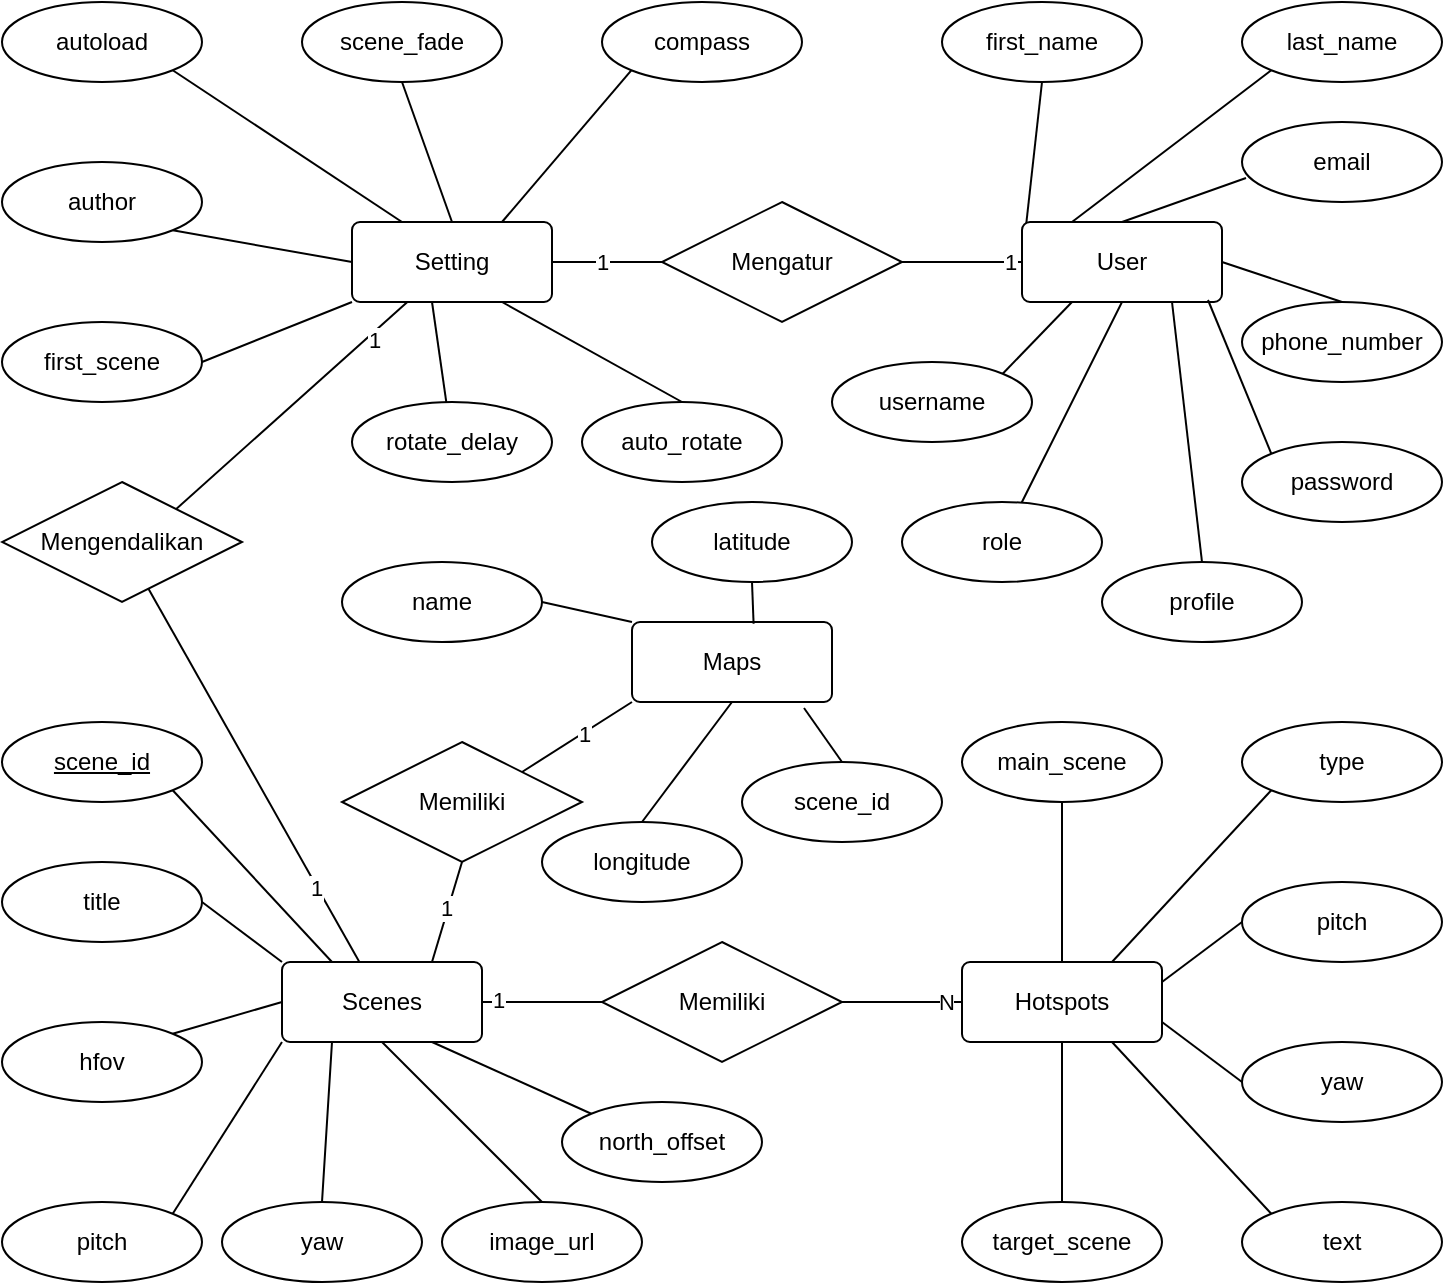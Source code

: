 <mxfile version="22.1.18" type="github">
  <diagram name="Halaman-1" id="aV43cFsy3dRGnyZu7lk1">
    <mxGraphModel dx="1434" dy="790" grid="1" gridSize="10" guides="1" tooltips="1" connect="1" arrows="1" fold="1" page="1" pageScale="1" pageWidth="1169" pageHeight="1654" math="0" shadow="0">
      <root>
        <mxCell id="0" />
        <mxCell id="1" parent="0" />
        <mxCell id="fJpoerimEinUPG6WYBYx-1" style="rounded=0;orthogonalLoop=1;jettySize=auto;html=1;entryX=0.718;entryY=0.239;entryDx=0;entryDy=0;endArrow=none;endFill=0;entryPerimeter=0;" edge="1" parent="1" source="fJpoerimEinUPG6WYBYx-9" target="fJpoerimEinUPG6WYBYx-41">
          <mxGeometry relative="1" as="geometry">
            <mxPoint x="265" y="200" as="targetPoint" />
          </mxGeometry>
        </mxCell>
        <mxCell id="fJpoerimEinUPG6WYBYx-2" value="1" style="edgeLabel;html=1;align=center;verticalAlign=middle;resizable=0;points=[];" vertex="1" connectable="0" parent="fJpoerimEinUPG6WYBYx-1">
          <mxGeometry x="-0.655" y="-1" relative="1" as="geometry">
            <mxPoint x="4" y="1" as="offset" />
          </mxGeometry>
        </mxCell>
        <mxCell id="fJpoerimEinUPG6WYBYx-3" style="rounded=0;orthogonalLoop=1;jettySize=auto;html=1;exitX=0.75;exitY=1;exitDx=0;exitDy=0;entryX=0.5;entryY=0;entryDx=0;entryDy=0;endArrow=none;endFill=0;" edge="1" parent="1" source="fJpoerimEinUPG6WYBYx-9" target="fJpoerimEinUPG6WYBYx-51">
          <mxGeometry relative="1" as="geometry" />
        </mxCell>
        <mxCell id="fJpoerimEinUPG6WYBYx-4" style="rounded=0;orthogonalLoop=1;jettySize=auto;html=1;exitX=0.25;exitY=0;exitDx=0;exitDy=0;entryX=1;entryY=1;entryDx=0;entryDy=0;endArrow=none;endFill=0;" edge="1" parent="1" source="fJpoerimEinUPG6WYBYx-9" target="fJpoerimEinUPG6WYBYx-48">
          <mxGeometry relative="1" as="geometry" />
        </mxCell>
        <mxCell id="fJpoerimEinUPG6WYBYx-5" style="rounded=0;orthogonalLoop=1;jettySize=auto;html=1;exitX=0.75;exitY=0;exitDx=0;exitDy=0;entryX=0;entryY=1;entryDx=0;entryDy=0;endArrow=none;endFill=0;" edge="1" parent="1" source="fJpoerimEinUPG6WYBYx-9" target="fJpoerimEinUPG6WYBYx-50">
          <mxGeometry relative="1" as="geometry" />
        </mxCell>
        <mxCell id="fJpoerimEinUPG6WYBYx-6" style="rounded=0;orthogonalLoop=1;jettySize=auto;html=1;exitX=0.5;exitY=0;exitDx=0;exitDy=0;entryX=0.5;entryY=1;entryDx=0;entryDy=0;endArrow=none;endFill=0;" edge="1" parent="1" source="fJpoerimEinUPG6WYBYx-9" target="fJpoerimEinUPG6WYBYx-49">
          <mxGeometry relative="1" as="geometry" />
        </mxCell>
        <mxCell id="fJpoerimEinUPG6WYBYx-7" style="rounded=0;orthogonalLoop=1;jettySize=auto;html=1;exitX=0;exitY=0.5;exitDx=0;exitDy=0;entryX=1;entryY=1;entryDx=0;entryDy=0;endArrow=none;endFill=0;" edge="1" parent="1" source="fJpoerimEinUPG6WYBYx-9" target="fJpoerimEinUPG6WYBYx-34">
          <mxGeometry relative="1" as="geometry" />
        </mxCell>
        <mxCell id="fJpoerimEinUPG6WYBYx-8" style="rounded=0;orthogonalLoop=1;jettySize=auto;html=1;exitX=0;exitY=1;exitDx=0;exitDy=0;entryX=1;entryY=0.5;entryDx=0;entryDy=0;endArrow=none;endFill=0;" edge="1" parent="1" source="fJpoerimEinUPG6WYBYx-9" target="fJpoerimEinUPG6WYBYx-33">
          <mxGeometry relative="1" as="geometry" />
        </mxCell>
        <mxCell id="fJpoerimEinUPG6WYBYx-9" value="Setting" style="rounded=1;arcSize=10;whiteSpace=wrap;html=1;align=center;" vertex="1" parent="1">
          <mxGeometry x="335" y="150" width="100" height="40" as="geometry" />
        </mxCell>
        <mxCell id="fJpoerimEinUPG6WYBYx-10" style="edgeStyle=orthogonalEdgeStyle;rounded=0;orthogonalLoop=1;jettySize=auto;html=1;exitX=1;exitY=0.5;exitDx=0;exitDy=0;entryX=0;entryY=0.5;entryDx=0;entryDy=0;endArrow=none;endFill=0;" edge="1" parent="1" source="fJpoerimEinUPG6WYBYx-18" target="fJpoerimEinUPG6WYBYx-28">
          <mxGeometry relative="1" as="geometry" />
        </mxCell>
        <mxCell id="fJpoerimEinUPG6WYBYx-11" value="1" style="edgeLabel;html=1;align=center;verticalAlign=middle;resizable=0;points=[];" vertex="1" connectable="0" parent="fJpoerimEinUPG6WYBYx-10">
          <mxGeometry x="-0.747" y="1" relative="1" as="geometry">
            <mxPoint as="offset" />
          </mxGeometry>
        </mxCell>
        <mxCell id="fJpoerimEinUPG6WYBYx-12" style="rounded=0;orthogonalLoop=1;jettySize=auto;html=1;exitX=0;exitY=0;exitDx=0;exitDy=0;entryX=1;entryY=0.5;entryDx=0;entryDy=0;endArrow=none;endFill=0;" edge="1" parent="1" source="fJpoerimEinUPG6WYBYx-18" target="fJpoerimEinUPG6WYBYx-29">
          <mxGeometry relative="1" as="geometry" />
        </mxCell>
        <mxCell id="fJpoerimEinUPG6WYBYx-13" style="rounded=0;orthogonalLoop=1;jettySize=auto;html=1;exitX=0;exitY=0.5;exitDx=0;exitDy=0;entryX=1;entryY=0;entryDx=0;entryDy=0;endArrow=none;endFill=0;" edge="1" parent="1" source="fJpoerimEinUPG6WYBYx-18" target="fJpoerimEinUPG6WYBYx-31">
          <mxGeometry relative="1" as="geometry" />
        </mxCell>
        <mxCell id="fJpoerimEinUPG6WYBYx-14" style="rounded=0;orthogonalLoop=1;jettySize=auto;html=1;exitX=0;exitY=1;exitDx=0;exitDy=0;entryX=1;entryY=0;entryDx=0;entryDy=0;endArrow=none;endFill=0;" edge="1" parent="1" source="fJpoerimEinUPG6WYBYx-18" target="fJpoerimEinUPG6WYBYx-35">
          <mxGeometry relative="1" as="geometry" />
        </mxCell>
        <mxCell id="fJpoerimEinUPG6WYBYx-15" style="rounded=0;orthogonalLoop=1;jettySize=auto;html=1;exitX=0.25;exitY=1;exitDx=0;exitDy=0;entryX=0.5;entryY=0;entryDx=0;entryDy=0;endArrow=none;endFill=0;" edge="1" parent="1" source="fJpoerimEinUPG6WYBYx-18" target="fJpoerimEinUPG6WYBYx-36">
          <mxGeometry relative="1" as="geometry" />
        </mxCell>
        <mxCell id="fJpoerimEinUPG6WYBYx-16" style="rounded=0;orthogonalLoop=1;jettySize=auto;html=1;exitX=0.5;exitY=1;exitDx=0;exitDy=0;entryX=0.5;entryY=0;entryDx=0;entryDy=0;endArrow=none;endFill=0;" edge="1" parent="1" source="fJpoerimEinUPG6WYBYx-18" target="fJpoerimEinUPG6WYBYx-37">
          <mxGeometry relative="1" as="geometry" />
        </mxCell>
        <mxCell id="fJpoerimEinUPG6WYBYx-17" style="rounded=0;orthogonalLoop=1;jettySize=auto;html=1;exitX=0.75;exitY=1;exitDx=0;exitDy=0;entryX=0;entryY=0;entryDx=0;entryDy=0;endArrow=none;endFill=0;" edge="1" parent="1" source="fJpoerimEinUPG6WYBYx-18" target="fJpoerimEinUPG6WYBYx-38">
          <mxGeometry relative="1" as="geometry" />
        </mxCell>
        <mxCell id="fJpoerimEinUPG6WYBYx-18" value="Scenes" style="rounded=1;arcSize=10;whiteSpace=wrap;html=1;align=center;" vertex="1" parent="1">
          <mxGeometry x="300" y="520" width="100" height="40" as="geometry" />
        </mxCell>
        <mxCell id="fJpoerimEinUPG6WYBYx-19" style="rounded=0;orthogonalLoop=1;jettySize=auto;html=1;exitX=1;exitY=0.25;exitDx=0;exitDy=0;entryX=0;entryY=0.5;entryDx=0;entryDy=0;endArrow=none;endFill=0;" edge="1" parent="1" source="fJpoerimEinUPG6WYBYx-25" target="fJpoerimEinUPG6WYBYx-43">
          <mxGeometry relative="1" as="geometry" />
        </mxCell>
        <mxCell id="fJpoerimEinUPG6WYBYx-20" style="rounded=0;orthogonalLoop=1;jettySize=auto;html=1;exitX=1;exitY=0.75;exitDx=0;exitDy=0;entryX=0;entryY=0.5;entryDx=0;entryDy=0;endArrow=none;endFill=0;" edge="1" parent="1" source="fJpoerimEinUPG6WYBYx-25" target="fJpoerimEinUPG6WYBYx-44">
          <mxGeometry relative="1" as="geometry" />
        </mxCell>
        <mxCell id="fJpoerimEinUPG6WYBYx-21" style="rounded=0;orthogonalLoop=1;jettySize=auto;html=1;exitX=0.5;exitY=1;exitDx=0;exitDy=0;entryX=0.5;entryY=0;entryDx=0;entryDy=0;endArrow=none;endFill=0;" edge="1" parent="1" source="fJpoerimEinUPG6WYBYx-25" target="fJpoerimEinUPG6WYBYx-46">
          <mxGeometry relative="1" as="geometry" />
        </mxCell>
        <mxCell id="fJpoerimEinUPG6WYBYx-22" style="rounded=0;orthogonalLoop=1;jettySize=auto;html=1;exitX=0.75;exitY=0;exitDx=0;exitDy=0;entryX=0;entryY=1;entryDx=0;entryDy=0;endArrow=none;endFill=0;" edge="1" parent="1" source="fJpoerimEinUPG6WYBYx-25" target="fJpoerimEinUPG6WYBYx-42">
          <mxGeometry relative="1" as="geometry" />
        </mxCell>
        <mxCell id="fJpoerimEinUPG6WYBYx-23" style="rounded=0;orthogonalLoop=1;jettySize=auto;html=1;exitX=0.5;exitY=0;exitDx=0;exitDy=0;entryX=0.5;entryY=1;entryDx=0;entryDy=0;endArrow=none;endFill=0;" edge="1" parent="1" source="fJpoerimEinUPG6WYBYx-25" target="fJpoerimEinUPG6WYBYx-32">
          <mxGeometry relative="1" as="geometry" />
        </mxCell>
        <mxCell id="fJpoerimEinUPG6WYBYx-24" style="rounded=0;orthogonalLoop=1;jettySize=auto;html=1;exitX=0.75;exitY=1;exitDx=0;exitDy=0;entryX=0;entryY=0;entryDx=0;entryDy=0;endArrow=none;endFill=0;" edge="1" parent="1" source="fJpoerimEinUPG6WYBYx-25" target="fJpoerimEinUPG6WYBYx-45">
          <mxGeometry relative="1" as="geometry" />
        </mxCell>
        <mxCell id="fJpoerimEinUPG6WYBYx-25" value="Hotspots" style="rounded=1;arcSize=10;whiteSpace=wrap;html=1;align=center;" vertex="1" parent="1">
          <mxGeometry x="640" y="520" width="100" height="40" as="geometry" />
        </mxCell>
        <mxCell id="fJpoerimEinUPG6WYBYx-26" style="edgeStyle=orthogonalEdgeStyle;rounded=0;orthogonalLoop=1;jettySize=auto;html=1;exitX=1;exitY=0.5;exitDx=0;exitDy=0;endArrow=none;endFill=0;" edge="1" parent="1" source="fJpoerimEinUPG6WYBYx-28" target="fJpoerimEinUPG6WYBYx-25">
          <mxGeometry relative="1" as="geometry" />
        </mxCell>
        <mxCell id="fJpoerimEinUPG6WYBYx-27" value="N" style="edgeLabel;html=1;align=center;verticalAlign=middle;resizable=0;points=[];" vertex="1" connectable="0" parent="fJpoerimEinUPG6WYBYx-26">
          <mxGeometry x="0.681" y="1" relative="1" as="geometry">
            <mxPoint x="1" y="1" as="offset" />
          </mxGeometry>
        </mxCell>
        <mxCell id="fJpoerimEinUPG6WYBYx-28" value="Memiliki" style="shape=rhombus;perimeter=rhombusPerimeter;whiteSpace=wrap;html=1;align=center;" vertex="1" parent="1">
          <mxGeometry x="460" y="510" width="120" height="60" as="geometry" />
        </mxCell>
        <mxCell id="fJpoerimEinUPG6WYBYx-29" value="title" style="ellipse;whiteSpace=wrap;html=1;align=center;" vertex="1" parent="1">
          <mxGeometry x="160" y="470" width="100" height="40" as="geometry" />
        </mxCell>
        <mxCell id="fJpoerimEinUPG6WYBYx-30" value="scene_id" style="ellipse;whiteSpace=wrap;html=1;align=center;fontStyle=4;" vertex="1" parent="1">
          <mxGeometry x="160" y="400" width="100" height="40" as="geometry" />
        </mxCell>
        <mxCell id="fJpoerimEinUPG6WYBYx-31" value="hfov" style="ellipse;whiteSpace=wrap;html=1;align=center;" vertex="1" parent="1">
          <mxGeometry x="160" y="550" width="100" height="40" as="geometry" />
        </mxCell>
        <mxCell id="fJpoerimEinUPG6WYBYx-32" value="main_scene" style="ellipse;whiteSpace=wrap;html=1;align=center;" vertex="1" parent="1">
          <mxGeometry x="640" y="400" width="100" height="40" as="geometry" />
        </mxCell>
        <mxCell id="fJpoerimEinUPG6WYBYx-33" value="first_scene" style="ellipse;whiteSpace=wrap;html=1;align=center;" vertex="1" parent="1">
          <mxGeometry x="160" y="200" width="100" height="40" as="geometry" />
        </mxCell>
        <mxCell id="fJpoerimEinUPG6WYBYx-34" value="author" style="ellipse;whiteSpace=wrap;html=1;align=center;" vertex="1" parent="1">
          <mxGeometry x="160" y="120" width="100" height="40" as="geometry" />
        </mxCell>
        <mxCell id="fJpoerimEinUPG6WYBYx-35" value="pitch" style="ellipse;whiteSpace=wrap;html=1;align=center;" vertex="1" parent="1">
          <mxGeometry x="160" y="640" width="100" height="40" as="geometry" />
        </mxCell>
        <mxCell id="fJpoerimEinUPG6WYBYx-36" value="yaw" style="ellipse;whiteSpace=wrap;html=1;align=center;" vertex="1" parent="1">
          <mxGeometry x="270" y="640" width="100" height="40" as="geometry" />
        </mxCell>
        <mxCell id="fJpoerimEinUPG6WYBYx-37" value="image_url" style="ellipse;whiteSpace=wrap;html=1;align=center;" vertex="1" parent="1">
          <mxGeometry x="380" y="640" width="100" height="40" as="geometry" />
        </mxCell>
        <mxCell id="fJpoerimEinUPG6WYBYx-38" value="north_offset" style="ellipse;whiteSpace=wrap;html=1;align=center;" vertex="1" parent="1">
          <mxGeometry x="440" y="590" width="100" height="40" as="geometry" />
        </mxCell>
        <mxCell id="fJpoerimEinUPG6WYBYx-39" value="" style="rounded=0;orthogonalLoop=1;jettySize=auto;html=1;endArrow=none;endFill=0;" edge="1" parent="1" source="fJpoerimEinUPG6WYBYx-41" target="fJpoerimEinUPG6WYBYx-18">
          <mxGeometry relative="1" as="geometry" />
        </mxCell>
        <mxCell id="fJpoerimEinUPG6WYBYx-40" value="1" style="edgeLabel;html=1;align=center;verticalAlign=middle;resizable=0;points=[];" vertex="1" connectable="0" parent="fJpoerimEinUPG6WYBYx-39">
          <mxGeometry x="0.594" y="-1" relative="1" as="geometry">
            <mxPoint as="offset" />
          </mxGeometry>
        </mxCell>
        <mxCell id="fJpoerimEinUPG6WYBYx-41" value="Mengendalikan" style="shape=rhombus;perimeter=rhombusPerimeter;whiteSpace=wrap;html=1;align=center;" vertex="1" parent="1">
          <mxGeometry x="160" y="280" width="120" height="60" as="geometry" />
        </mxCell>
        <mxCell id="fJpoerimEinUPG6WYBYx-42" value="type" style="ellipse;whiteSpace=wrap;html=1;align=center;" vertex="1" parent="1">
          <mxGeometry x="780" y="400" width="100" height="40" as="geometry" />
        </mxCell>
        <mxCell id="fJpoerimEinUPG6WYBYx-43" value="pitch" style="ellipse;whiteSpace=wrap;html=1;align=center;" vertex="1" parent="1">
          <mxGeometry x="780" y="480" width="100" height="40" as="geometry" />
        </mxCell>
        <mxCell id="fJpoerimEinUPG6WYBYx-44" value="yaw" style="ellipse;whiteSpace=wrap;html=1;align=center;" vertex="1" parent="1">
          <mxGeometry x="780" y="560" width="100" height="40" as="geometry" />
        </mxCell>
        <mxCell id="fJpoerimEinUPG6WYBYx-45" value="text" style="ellipse;whiteSpace=wrap;html=1;align=center;" vertex="1" parent="1">
          <mxGeometry x="780" y="640" width="100" height="40" as="geometry" />
        </mxCell>
        <mxCell id="fJpoerimEinUPG6WYBYx-46" value="target_scene" style="ellipse;whiteSpace=wrap;html=1;align=center;" vertex="1" parent="1">
          <mxGeometry x="640" y="640" width="100" height="40" as="geometry" />
        </mxCell>
        <mxCell id="fJpoerimEinUPG6WYBYx-47" style="rounded=0;orthogonalLoop=1;jettySize=auto;html=1;exitX=0.25;exitY=0;exitDx=0;exitDy=0;entryX=1;entryY=1;entryDx=0;entryDy=0;endArrow=none;endFill=0;" edge="1" parent="1" source="fJpoerimEinUPG6WYBYx-18" target="fJpoerimEinUPG6WYBYx-30">
          <mxGeometry relative="1" as="geometry" />
        </mxCell>
        <mxCell id="fJpoerimEinUPG6WYBYx-48" value="autoload" style="ellipse;whiteSpace=wrap;html=1;align=center;" vertex="1" parent="1">
          <mxGeometry x="160" y="40" width="100" height="40" as="geometry" />
        </mxCell>
        <mxCell id="fJpoerimEinUPG6WYBYx-49" value="scene_fade" style="ellipse;whiteSpace=wrap;html=1;align=center;" vertex="1" parent="1">
          <mxGeometry x="310" y="40" width="100" height="40" as="geometry" />
        </mxCell>
        <mxCell id="fJpoerimEinUPG6WYBYx-50" value="compass" style="ellipse;whiteSpace=wrap;html=1;align=center;" vertex="1" parent="1">
          <mxGeometry x="460" y="40" width="100" height="40" as="geometry" />
        </mxCell>
        <mxCell id="fJpoerimEinUPG6WYBYx-51" value="auto_rotate" style="ellipse;whiteSpace=wrap;html=1;align=center;" vertex="1" parent="1">
          <mxGeometry x="450" y="240" width="100" height="40" as="geometry" />
        </mxCell>
        <mxCell id="fJpoerimEinUPG6WYBYx-52" style="rounded=0;orthogonalLoop=1;jettySize=auto;html=1;endArrow=none;endFill=0;" edge="1" parent="1" source="fJpoerimEinUPG6WYBYx-53">
          <mxGeometry relative="1" as="geometry">
            <mxPoint x="375" y="190" as="targetPoint" />
          </mxGeometry>
        </mxCell>
        <mxCell id="fJpoerimEinUPG6WYBYx-53" value="rotate_delay" style="ellipse;whiteSpace=wrap;html=1;align=center;" vertex="1" parent="1">
          <mxGeometry x="335" y="240" width="100" height="40" as="geometry" />
        </mxCell>
        <mxCell id="fJpoerimEinUPG6WYBYx-56" style="rounded=0;orthogonalLoop=1;jettySize=auto;html=1;exitX=0;exitY=0;exitDx=0;exitDy=0;entryX=1;entryY=0.5;entryDx=0;entryDy=0;endArrow=none;endFill=0;" edge="1" parent="1" source="fJpoerimEinUPG6WYBYx-62" target="fJpoerimEinUPG6WYBYx-63">
          <mxGeometry relative="1" as="geometry" />
        </mxCell>
        <mxCell id="fJpoerimEinUPG6WYBYx-58" style="rounded=0;orthogonalLoop=1;jettySize=auto;html=1;exitX=0.5;exitY=1;exitDx=0;exitDy=0;entryX=0.5;entryY=0;entryDx=0;entryDy=0;endArrow=none;endFill=0;" edge="1" parent="1" source="fJpoerimEinUPG6WYBYx-62" target="fJpoerimEinUPG6WYBYx-66">
          <mxGeometry relative="1" as="geometry" />
        </mxCell>
        <mxCell id="fJpoerimEinUPG6WYBYx-59" style="rounded=0;orthogonalLoop=1;jettySize=auto;html=1;exitX=0.86;exitY=1.075;exitDx=0;exitDy=0;entryX=0.5;entryY=0;entryDx=0;entryDy=0;endArrow=none;endFill=0;exitPerimeter=0;" edge="1" parent="1" source="fJpoerimEinUPG6WYBYx-62" target="fJpoerimEinUPG6WYBYx-67">
          <mxGeometry relative="1" as="geometry" />
        </mxCell>
        <mxCell id="fJpoerimEinUPG6WYBYx-62" value="Maps" style="rounded=1;arcSize=10;whiteSpace=wrap;html=1;align=center;" vertex="1" parent="1">
          <mxGeometry x="475" y="350" width="100" height="40" as="geometry" />
        </mxCell>
        <mxCell id="fJpoerimEinUPG6WYBYx-63" value="name" style="ellipse;whiteSpace=wrap;html=1;align=center;" vertex="1" parent="1">
          <mxGeometry x="330" y="320" width="100" height="40" as="geometry" />
        </mxCell>
        <mxCell id="fJpoerimEinUPG6WYBYx-65" value="latitude" style="ellipse;whiteSpace=wrap;html=1;align=center;" vertex="1" parent="1">
          <mxGeometry x="485" y="290" width="100" height="40" as="geometry" />
        </mxCell>
        <mxCell id="fJpoerimEinUPG6WYBYx-66" value="longitude" style="ellipse;whiteSpace=wrap;html=1;align=center;" vertex="1" parent="1">
          <mxGeometry x="430" y="450" width="100" height="40" as="geometry" />
        </mxCell>
        <mxCell id="fJpoerimEinUPG6WYBYx-67" value="scene_id" style="ellipse;whiteSpace=wrap;html=1;align=center;" vertex="1" parent="1">
          <mxGeometry x="530" y="420" width="100" height="40" as="geometry" />
        </mxCell>
        <mxCell id="fJpoerimEinUPG6WYBYx-76" style="rounded=0;orthogonalLoop=1;jettySize=auto;html=1;exitX=0.5;exitY=1;exitDx=0;exitDy=0;entryX=0.75;entryY=0;entryDx=0;entryDy=0;endArrow=none;endFill=0;" edge="1" parent="1" source="fJpoerimEinUPG6WYBYx-74" target="fJpoerimEinUPG6WYBYx-18">
          <mxGeometry relative="1" as="geometry" />
        </mxCell>
        <mxCell id="fJpoerimEinUPG6WYBYx-77" value="1" style="edgeLabel;html=1;align=center;verticalAlign=middle;resizable=0;points=[];" vertex="1" connectable="0" parent="fJpoerimEinUPG6WYBYx-76">
          <mxGeometry x="-0.071" y="-1" relative="1" as="geometry">
            <mxPoint as="offset" />
          </mxGeometry>
        </mxCell>
        <mxCell id="fJpoerimEinUPG6WYBYx-78" style="rounded=0;orthogonalLoop=1;jettySize=auto;html=1;exitX=1;exitY=0;exitDx=0;exitDy=0;entryX=0;entryY=1;entryDx=0;entryDy=0;endArrow=none;endFill=0;" edge="1" parent="1" source="fJpoerimEinUPG6WYBYx-74" target="fJpoerimEinUPG6WYBYx-62">
          <mxGeometry relative="1" as="geometry" />
        </mxCell>
        <mxCell id="fJpoerimEinUPG6WYBYx-79" value="1" style="edgeLabel;html=1;align=center;verticalAlign=middle;resizable=0;points=[];" vertex="1" connectable="0" parent="fJpoerimEinUPG6WYBYx-78">
          <mxGeometry x="0.126" relative="1" as="geometry">
            <mxPoint as="offset" />
          </mxGeometry>
        </mxCell>
        <mxCell id="fJpoerimEinUPG6WYBYx-74" value="Memiliki" style="shape=rhombus;perimeter=rhombusPerimeter;whiteSpace=wrap;html=1;align=center;" vertex="1" parent="1">
          <mxGeometry x="330" y="410" width="120" height="60" as="geometry" />
        </mxCell>
        <mxCell id="fJpoerimEinUPG6WYBYx-80" style="rounded=0;orthogonalLoop=1;jettySize=auto;html=1;exitX=0.5;exitY=1;exitDx=0;exitDy=0;entryX=0.608;entryY=0.022;entryDx=0;entryDy=0;entryPerimeter=0;endArrow=none;endFill=0;" edge="1" parent="1" source="fJpoerimEinUPG6WYBYx-65" target="fJpoerimEinUPG6WYBYx-62">
          <mxGeometry relative="1" as="geometry" />
        </mxCell>
        <mxCell id="fJpoerimEinUPG6WYBYx-81" style="rounded=0;orthogonalLoop=1;jettySize=auto;html=1;entryX=1;entryY=0.5;entryDx=0;entryDy=0;endArrow=none;endFill=0;" edge="1" source="fJpoerimEinUPG6WYBYx-89" target="fJpoerimEinUPG6WYBYx-97" parent="1">
          <mxGeometry relative="1" as="geometry">
            <mxPoint x="635" y="200" as="targetPoint" />
          </mxGeometry>
        </mxCell>
        <mxCell id="fJpoerimEinUPG6WYBYx-82" value="1" style="edgeLabel;html=1;align=center;verticalAlign=middle;resizable=0;points=[];" vertex="1" connectable="0" parent="fJpoerimEinUPG6WYBYx-81">
          <mxGeometry x="-0.655" y="-1" relative="1" as="geometry">
            <mxPoint x="4" y="1" as="offset" />
          </mxGeometry>
        </mxCell>
        <mxCell id="fJpoerimEinUPG6WYBYx-83" style="rounded=0;orthogonalLoop=1;jettySize=auto;html=1;exitX=0.75;exitY=1;exitDx=0;exitDy=0;entryX=0.5;entryY=0;entryDx=0;entryDy=0;endArrow=none;endFill=0;" edge="1" source="fJpoerimEinUPG6WYBYx-89" target="fJpoerimEinUPG6WYBYx-94" parent="1">
          <mxGeometry relative="1" as="geometry" />
        </mxCell>
        <mxCell id="fJpoerimEinUPG6WYBYx-84" style="rounded=0;orthogonalLoop=1;jettySize=auto;html=1;exitX=0.25;exitY=0;exitDx=0;exitDy=0;entryX=0;entryY=1;entryDx=0;entryDy=0;endArrow=none;endFill=0;" edge="1" source="fJpoerimEinUPG6WYBYx-89" target="fJpoerimEinUPG6WYBYx-92" parent="1">
          <mxGeometry relative="1" as="geometry" />
        </mxCell>
        <mxCell id="fJpoerimEinUPG6WYBYx-86" style="rounded=0;orthogonalLoop=1;jettySize=auto;html=1;exitX=0.5;exitY=0;exitDx=0;exitDy=0;entryX=0.02;entryY=0.7;entryDx=0;entryDy=0;endArrow=none;endFill=0;entryPerimeter=0;" edge="1" source="fJpoerimEinUPG6WYBYx-89" target="fJpoerimEinUPG6WYBYx-93" parent="1">
          <mxGeometry relative="1" as="geometry" />
        </mxCell>
        <mxCell id="fJpoerimEinUPG6WYBYx-87" style="rounded=0;orthogonalLoop=1;jettySize=auto;html=1;exitX=0;exitY=0.5;exitDx=0;exitDy=0;entryX=0.5;entryY=1;entryDx=0;entryDy=0;endArrow=none;endFill=0;" edge="1" source="fJpoerimEinUPG6WYBYx-89" target="fJpoerimEinUPG6WYBYx-91" parent="1">
          <mxGeometry relative="1" as="geometry" />
        </mxCell>
        <mxCell id="fJpoerimEinUPG6WYBYx-88" style="rounded=0;orthogonalLoop=1;jettySize=auto;html=1;exitX=0.25;exitY=1;exitDx=0;exitDy=0;entryX=1;entryY=0;entryDx=0;entryDy=0;endArrow=none;endFill=0;" edge="1" source="fJpoerimEinUPG6WYBYx-89" target="fJpoerimEinUPG6WYBYx-90" parent="1">
          <mxGeometry relative="1" as="geometry" />
        </mxCell>
        <mxCell id="fJpoerimEinUPG6WYBYx-89" value="User" style="rounded=1;arcSize=10;whiteSpace=wrap;html=1;align=center;" vertex="1" parent="1">
          <mxGeometry x="670" y="150" width="100" height="40" as="geometry" />
        </mxCell>
        <mxCell id="fJpoerimEinUPG6WYBYx-90" value="username" style="ellipse;whiteSpace=wrap;html=1;align=center;" vertex="1" parent="1">
          <mxGeometry x="575" y="220" width="100" height="40" as="geometry" />
        </mxCell>
        <mxCell id="fJpoerimEinUPG6WYBYx-91" value="first_name" style="ellipse;whiteSpace=wrap;html=1;align=center;" vertex="1" parent="1">
          <mxGeometry x="630" y="40" width="100" height="40" as="geometry" />
        </mxCell>
        <mxCell id="fJpoerimEinUPG6WYBYx-92" value="last_name" style="ellipse;whiteSpace=wrap;html=1;align=center;" vertex="1" parent="1">
          <mxGeometry x="780" y="40" width="100" height="40" as="geometry" />
        </mxCell>
        <mxCell id="fJpoerimEinUPG6WYBYx-93" value="email" style="ellipse;whiteSpace=wrap;html=1;align=center;" vertex="1" parent="1">
          <mxGeometry x="780" y="100" width="100" height="40" as="geometry" />
        </mxCell>
        <mxCell id="fJpoerimEinUPG6WYBYx-94" value="profile" style="ellipse;whiteSpace=wrap;html=1;align=center;" vertex="1" parent="1">
          <mxGeometry x="710" y="320" width="100" height="40" as="geometry" />
        </mxCell>
        <mxCell id="fJpoerimEinUPG6WYBYx-95" style="rounded=0;orthogonalLoop=1;jettySize=auto;html=1;endArrow=none;endFill=0;entryX=0.5;entryY=1;entryDx=0;entryDy=0;" edge="1" source="fJpoerimEinUPG6WYBYx-96" parent="1" target="fJpoerimEinUPG6WYBYx-89">
          <mxGeometry relative="1" as="geometry">
            <mxPoint x="745" y="190" as="targetPoint" />
          </mxGeometry>
        </mxCell>
        <mxCell id="fJpoerimEinUPG6WYBYx-96" value="role" style="ellipse;whiteSpace=wrap;html=1;align=center;" vertex="1" parent="1">
          <mxGeometry x="610" y="290" width="100" height="40" as="geometry" />
        </mxCell>
        <mxCell id="fJpoerimEinUPG6WYBYx-100" style="rounded=0;orthogonalLoop=1;jettySize=auto;html=1;exitX=0;exitY=0.5;exitDx=0;exitDy=0;entryX=1;entryY=0.5;entryDx=0;entryDy=0;endArrow=none;endFill=0;" edge="1" parent="1" source="fJpoerimEinUPG6WYBYx-97" target="fJpoerimEinUPG6WYBYx-9">
          <mxGeometry relative="1" as="geometry" />
        </mxCell>
        <mxCell id="fJpoerimEinUPG6WYBYx-101" value="1" style="edgeLabel;html=1;align=center;verticalAlign=middle;resizable=0;points=[];" vertex="1" connectable="0" parent="fJpoerimEinUPG6WYBYx-100">
          <mxGeometry x="0.093" relative="1" as="geometry">
            <mxPoint as="offset" />
          </mxGeometry>
        </mxCell>
        <mxCell id="fJpoerimEinUPG6WYBYx-97" value="Mengatur" style="shape=rhombus;perimeter=rhombusPerimeter;whiteSpace=wrap;html=1;align=center;" vertex="1" parent="1">
          <mxGeometry x="490" y="140" width="120" height="60" as="geometry" />
        </mxCell>
        <mxCell id="fJpoerimEinUPG6WYBYx-104" style="rounded=0;orthogonalLoop=1;jettySize=auto;html=1;exitX=0.5;exitY=0;exitDx=0;exitDy=0;entryX=1;entryY=0.5;entryDx=0;entryDy=0;endArrow=none;endFill=0;" edge="1" parent="1" source="fJpoerimEinUPG6WYBYx-98" target="fJpoerimEinUPG6WYBYx-89">
          <mxGeometry relative="1" as="geometry" />
        </mxCell>
        <mxCell id="fJpoerimEinUPG6WYBYx-98" value="phone_number" style="ellipse;whiteSpace=wrap;html=1;align=center;" vertex="1" parent="1">
          <mxGeometry x="780" y="190" width="100" height="40" as="geometry" />
        </mxCell>
        <mxCell id="fJpoerimEinUPG6WYBYx-99" value="password" style="ellipse;whiteSpace=wrap;html=1;align=center;" vertex="1" parent="1">
          <mxGeometry x="780" y="260" width="100" height="40" as="geometry" />
        </mxCell>
        <mxCell id="fJpoerimEinUPG6WYBYx-102" style="edgeStyle=orthogonalEdgeStyle;rounded=0;orthogonalLoop=1;jettySize=auto;html=1;exitX=0.5;exitY=1;exitDx=0;exitDy=0;" edge="1" parent="1" source="fJpoerimEinUPG6WYBYx-94" target="fJpoerimEinUPG6WYBYx-94">
          <mxGeometry relative="1" as="geometry" />
        </mxCell>
        <mxCell id="fJpoerimEinUPG6WYBYx-103" style="rounded=0;orthogonalLoop=1;jettySize=auto;html=1;exitX=0;exitY=0;exitDx=0;exitDy=0;entryX=0.93;entryY=0.975;entryDx=0;entryDy=0;entryPerimeter=0;endArrow=none;endFill=0;" edge="1" parent="1" source="fJpoerimEinUPG6WYBYx-99" target="fJpoerimEinUPG6WYBYx-89">
          <mxGeometry relative="1" as="geometry" />
        </mxCell>
      </root>
    </mxGraphModel>
  </diagram>
</mxfile>
